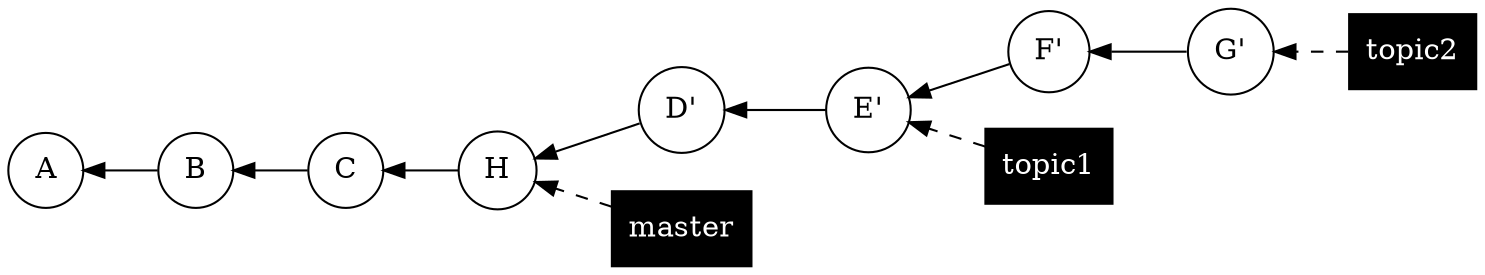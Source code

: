 digraph git {
	graph [rankdir=RL]
	node [shape=circle]
	{
		node [group=master_commits]
		"28f7b382a5" [label=H tooltip="28f7b382a52ac53f86314e5d608ebafd66de6c44"]
		cabdedff95 [label=C tooltip=cabdedff957f7dec15f365e7c29eaead9930d618]
		a5cbd99954 [label=B tooltip=a5cbd999545aeabc2e102a845aeb0466f01454a2]
		d98f949840 [label=A tooltip=d98f94984057d760066ba0b300ab4930497bcba6]
	}
	{
		node [group=topic1_commits]
		"03adc6f126" [label="E'" tooltip="03adc6f126b5493f67779d65908ca9f70210e3e9"]
		"4983f3f754" [label="D'" tooltip="4983f3f754808938e9015e269fecab8675f08d09"]
	}
	{
		node [group=topic2_commits]
		c7ce4dae20 [label="G'" tooltip=c7ce4dae20240312c29ce05db348b4756ad50b35]
		"3050255df3" [label="F'" tooltip="3050255df382bf27eca3c1b6ef6daa76daf9c026"]
	}
	{
		node [color=black fontcolor=white group=heads shape=box style=filled]
		master
		topic1
		topic2
	}
	{
		edge [style=dashed]
		master -> "28f7b382a5"
		topic1 -> "03adc6f126"
		topic2 -> c7ce4dae20
	}
	a5cbd99954 -> d98f949840
	c7ce4dae20 -> "3050255df3"
	"28f7b382a5" -> cabdedff95
	cabdedff95 -> a5cbd99954
	"4983f3f754" -> "28f7b382a5"
	"3050255df3" -> "03adc6f126"
	"03adc6f126" -> "4983f3f754"
}
